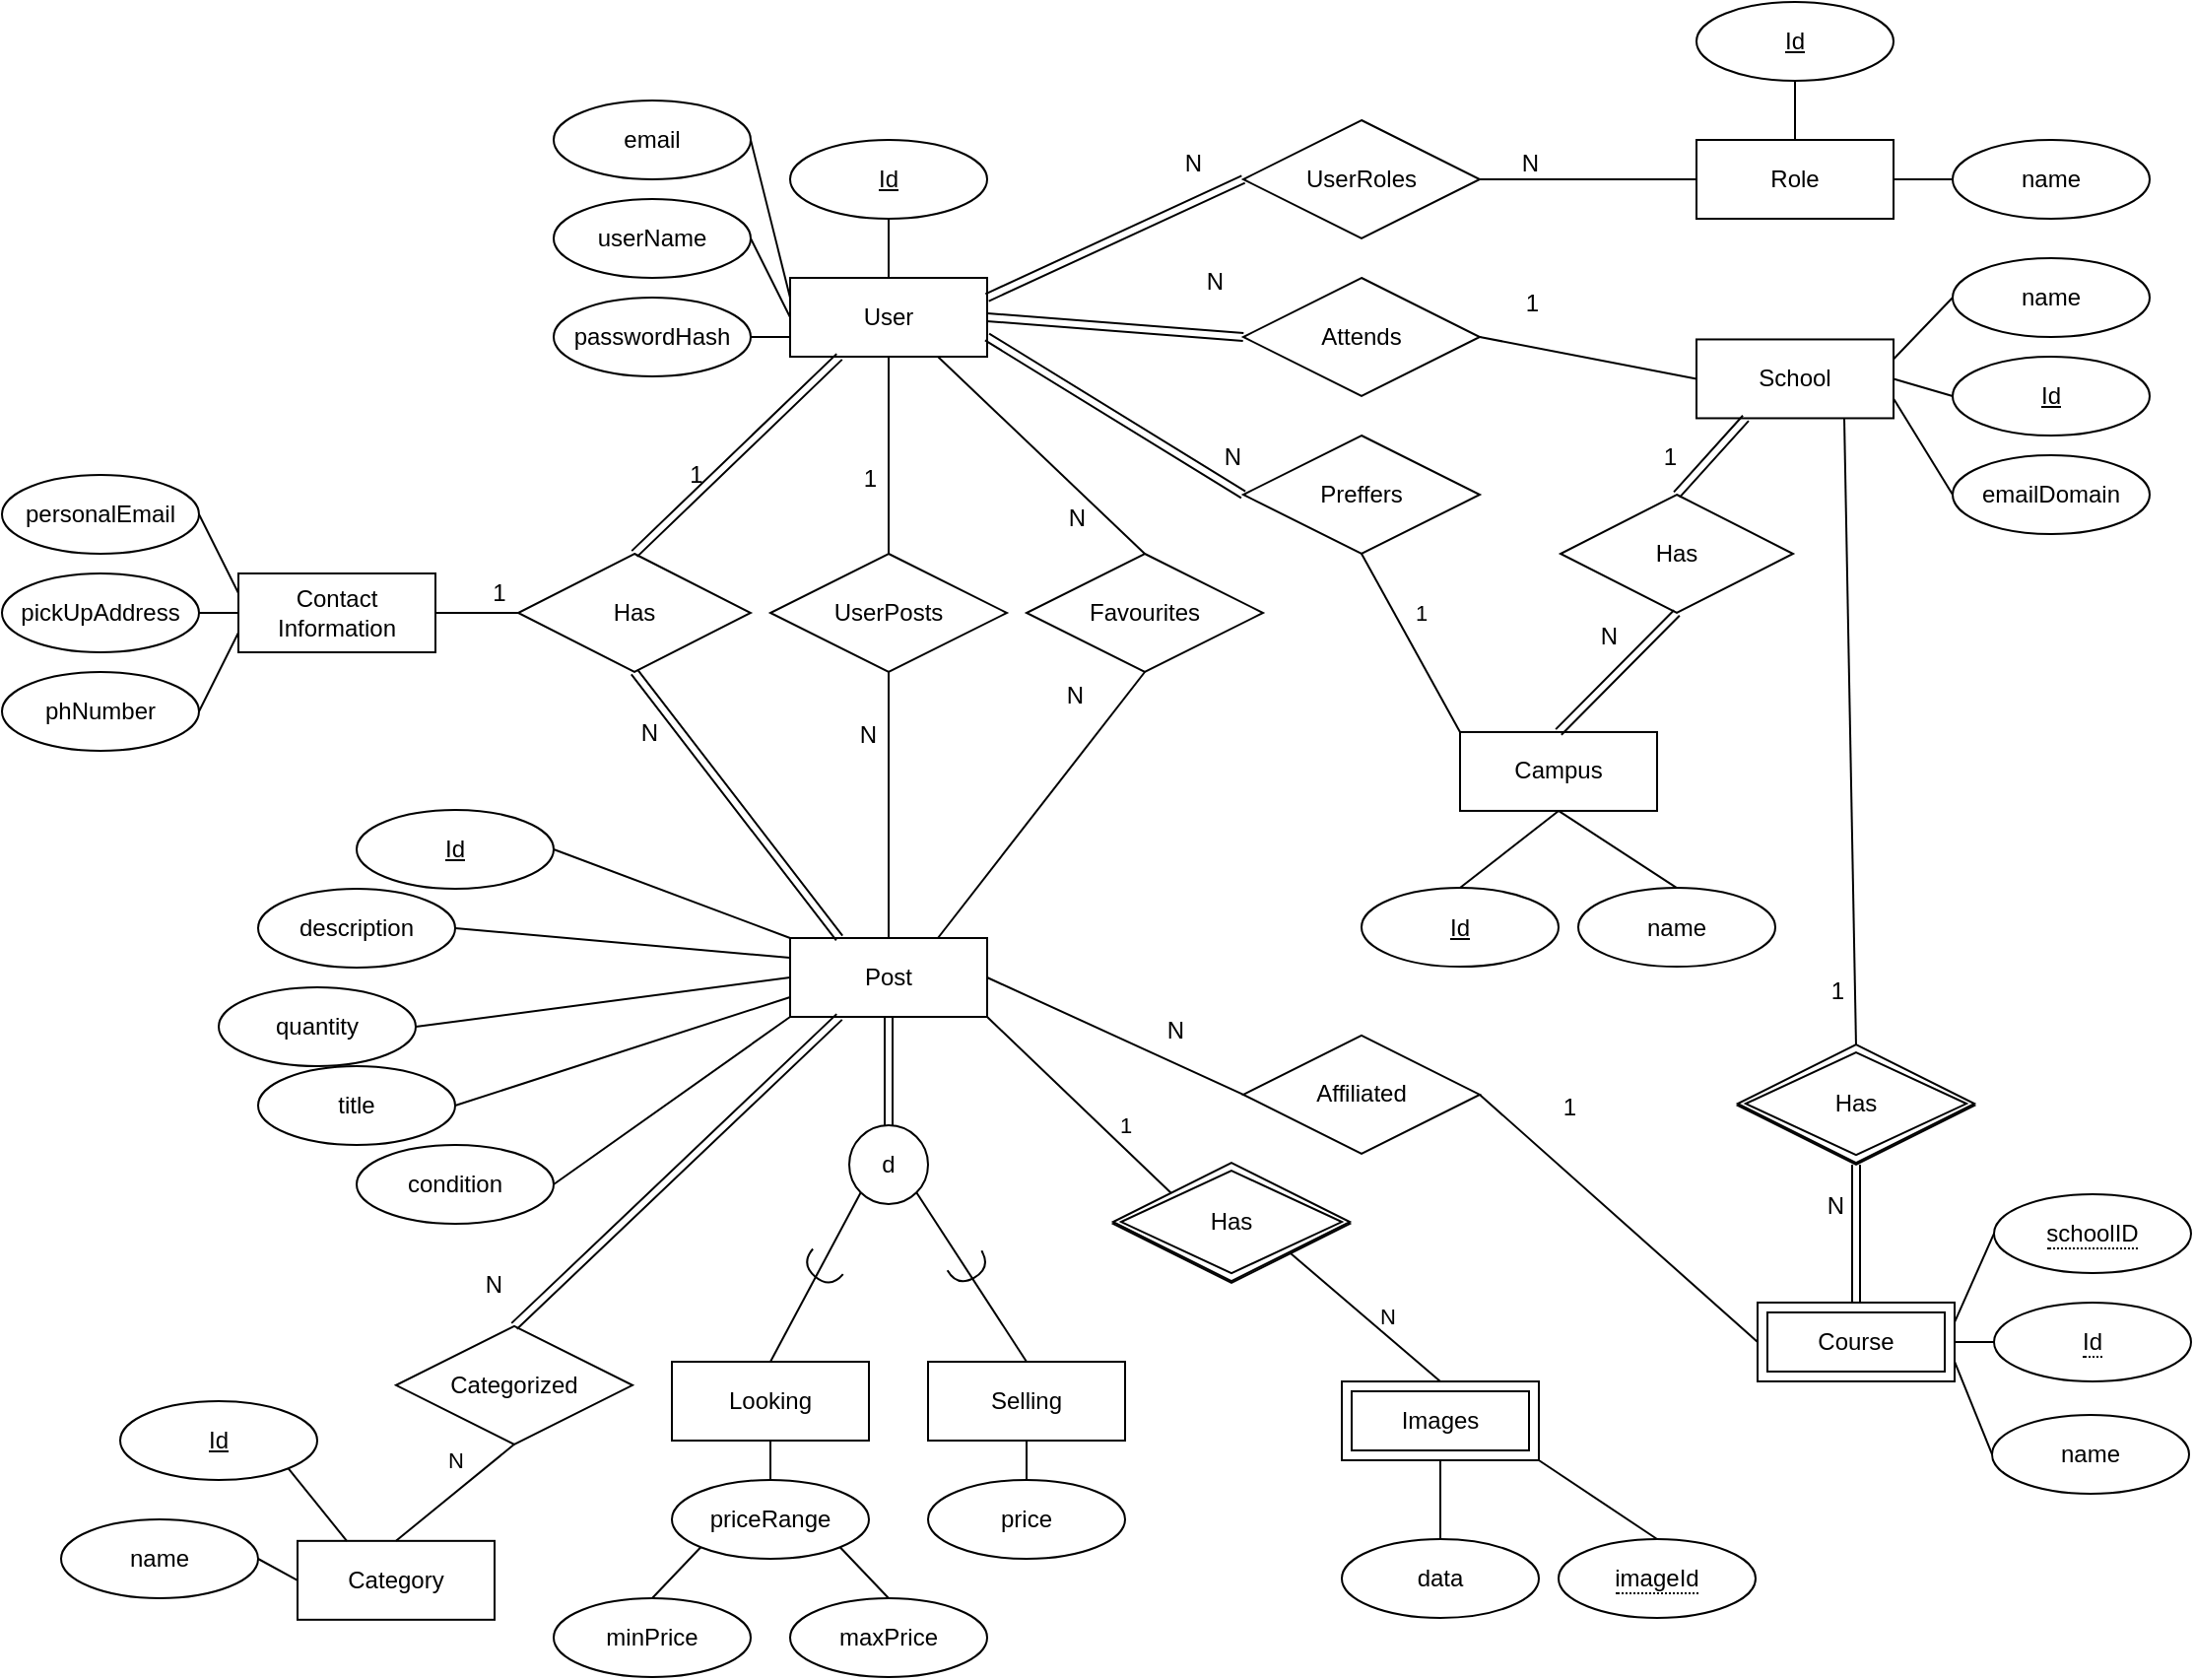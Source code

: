 <mxfile version="16.5.6" type="github">
  <diagram id="t6akrrL4qm9jTMgIvsn8" name="Page-1">
    <mxGraphModel dx="3412" dy="2554" grid="1" gridSize="10" guides="1" tooltips="1" connect="1" arrows="1" fold="1" page="1" pageScale="1" pageWidth="827" pageHeight="1169" math="0" shadow="0">
      <root>
        <mxCell id="0" />
        <mxCell id="1" parent="0" />
        <mxCell id="6nLnpNQeCBj-sCMpRCvX-1" value="User" style="whiteSpace=wrap;html=1;align=center;" parent="1" vertex="1">
          <mxGeometry x="130" y="130" width="100" height="40" as="geometry" />
        </mxCell>
        <mxCell id="6nLnpNQeCBj-sCMpRCvX-2" value="UserRoles" style="shape=rhombus;perimeter=rhombusPerimeter;whiteSpace=wrap;html=1;align=center;" parent="1" vertex="1">
          <mxGeometry x="360" y="50" width="120" height="60" as="geometry" />
        </mxCell>
        <mxCell id="6nLnpNQeCBj-sCMpRCvX-3" value="Role" style="whiteSpace=wrap;html=1;align=center;" parent="1" vertex="1">
          <mxGeometry x="590" y="60" width="100" height="40" as="geometry" />
        </mxCell>
        <mxCell id="6nLnpNQeCBj-sCMpRCvX-6" value="" style="shape=link;html=1;rounded=0;exitX=1;exitY=0.25;exitDx=0;exitDy=0;entryX=0;entryY=0.5;entryDx=0;entryDy=0;" parent="1" source="6nLnpNQeCBj-sCMpRCvX-1" target="6nLnpNQeCBj-sCMpRCvX-2" edge="1">
          <mxGeometry relative="1" as="geometry">
            <mxPoint x="360" y="530" as="sourcePoint" />
            <mxPoint x="520" y="530" as="targetPoint" />
          </mxGeometry>
        </mxCell>
        <mxCell id="6nLnpNQeCBj-sCMpRCvX-7" value="N" style="resizable=0;html=1;align=right;verticalAlign=bottom;" parent="6nLnpNQeCBj-sCMpRCvX-6" connectable="0" vertex="1">
          <mxGeometry x="1" relative="1" as="geometry">
            <mxPoint x="-20" as="offset" />
          </mxGeometry>
        </mxCell>
        <mxCell id="6nLnpNQeCBj-sCMpRCvX-10" value="" style="endArrow=none;html=1;rounded=0;exitX=0;exitY=0.5;exitDx=0;exitDy=0;entryX=1;entryY=0.5;entryDx=0;entryDy=0;" parent="1" source="6nLnpNQeCBj-sCMpRCvX-3" target="6nLnpNQeCBj-sCMpRCvX-2" edge="1">
          <mxGeometry relative="1" as="geometry">
            <mxPoint x="360" y="460" as="sourcePoint" />
            <mxPoint x="520" y="460" as="targetPoint" />
          </mxGeometry>
        </mxCell>
        <mxCell id="6nLnpNQeCBj-sCMpRCvX-11" value="N" style="resizable=0;html=1;align=right;verticalAlign=bottom;" parent="6nLnpNQeCBj-sCMpRCvX-10" connectable="0" vertex="1">
          <mxGeometry x="1" relative="1" as="geometry">
            <mxPoint x="30" as="offset" />
          </mxGeometry>
        </mxCell>
        <mxCell id="6nLnpNQeCBj-sCMpRCvX-12" value="School" style="whiteSpace=wrap;html=1;align=center;" parent="1" vertex="1">
          <mxGeometry x="590" y="161.23" width="100" height="40" as="geometry" />
        </mxCell>
        <mxCell id="6nLnpNQeCBj-sCMpRCvX-13" value="Post" style="whiteSpace=wrap;html=1;align=center;" parent="1" vertex="1">
          <mxGeometry x="130" y="465" width="100" height="40" as="geometry" />
        </mxCell>
        <mxCell id="6nLnpNQeCBj-sCMpRCvX-17" value="Id" style="ellipse;whiteSpace=wrap;html=1;align=center;fontStyle=4;" parent="1" vertex="1">
          <mxGeometry x="-90" y="400" width="100" height="40" as="geometry" />
        </mxCell>
        <mxCell id="6nLnpNQeCBj-sCMpRCvX-19" value="title" style="ellipse;whiteSpace=wrap;html=1;align=center;" parent="1" vertex="1">
          <mxGeometry x="-140" y="530" width="100" height="40" as="geometry" />
        </mxCell>
        <mxCell id="6nLnpNQeCBj-sCMpRCvX-20" value="description" style="ellipse;whiteSpace=wrap;html=1;align=center;" parent="1" vertex="1">
          <mxGeometry x="-140" y="440" width="100" height="40" as="geometry" />
        </mxCell>
        <mxCell id="6nLnpNQeCBj-sCMpRCvX-21" style="edgeStyle=orthogonalEdgeStyle;rounded=0;orthogonalLoop=1;jettySize=auto;html=1;exitX=0.5;exitY=1;exitDx=0;exitDy=0;" parent="1" edge="1">
          <mxGeometry relative="1" as="geometry">
            <mxPoint x="-100" y="530" as="sourcePoint" />
            <mxPoint x="-100" y="530" as="targetPoint" />
          </mxGeometry>
        </mxCell>
        <mxCell id="6nLnpNQeCBj-sCMpRCvX-22" value="Course" style="shape=ext;margin=3;double=1;whiteSpace=wrap;html=1;align=center;" parent="1" vertex="1">
          <mxGeometry x="621" y="649.97" width="100" height="40" as="geometry" />
        </mxCell>
        <mxCell id="6nLnpNQeCBj-sCMpRCvX-23" value="&lt;span style=&quot;border-bottom: 1px dotted&quot;&gt;schoolID&lt;/span&gt;" style="ellipse;whiteSpace=wrap;html=1;align=center;" parent="1" vertex="1">
          <mxGeometry x="741" y="594.97" width="100" height="40" as="geometry" />
        </mxCell>
        <mxCell id="6nLnpNQeCBj-sCMpRCvX-24" value="&lt;span style=&quot;border-bottom: 1px dotted&quot;&gt;Id&lt;/span&gt;" style="ellipse;whiteSpace=wrap;html=1;align=center;" parent="1" vertex="1">
          <mxGeometry x="741" y="649.97" width="100" height="40" as="geometry" />
        </mxCell>
        <mxCell id="6nLnpNQeCBj-sCMpRCvX-25" value="name" style="ellipse;whiteSpace=wrap;html=1;align=center;" parent="1" vertex="1">
          <mxGeometry x="740" y="706.97" width="100" height="40" as="geometry" />
        </mxCell>
        <mxCell id="6nLnpNQeCBj-sCMpRCvX-26" value="Id" style="ellipse;whiteSpace=wrap;html=1;align=center;fontStyle=4;" parent="1" vertex="1">
          <mxGeometry x="720" y="170" width="100" height="40" as="geometry" />
        </mxCell>
        <mxCell id="6nLnpNQeCBj-sCMpRCvX-27" value="name" style="ellipse;whiteSpace=wrap;html=1;align=center;" parent="1" vertex="1">
          <mxGeometry x="720" y="120.0" width="100" height="40" as="geometry" />
        </mxCell>
        <mxCell id="6nLnpNQeCBj-sCMpRCvX-28" value="emailDomain" style="ellipse;whiteSpace=wrap;html=1;align=center;" parent="1" vertex="1">
          <mxGeometry x="720" y="220" width="100" height="40" as="geometry" />
        </mxCell>
        <mxCell id="6nLnpNQeCBj-sCMpRCvX-29" value="Id" style="ellipse;whiteSpace=wrap;html=1;align=center;fontStyle=4;" parent="1" vertex="1">
          <mxGeometry x="130" y="60" width="100" height="40" as="geometry" />
        </mxCell>
        <mxCell id="6nLnpNQeCBj-sCMpRCvX-31" value="email" style="ellipse;whiteSpace=wrap;html=1;align=center;" parent="1" vertex="1">
          <mxGeometry x="10" y="40" width="100" height="40" as="geometry" />
        </mxCell>
        <mxCell id="6nLnpNQeCBj-sCMpRCvX-32" value="userName" style="ellipse;whiteSpace=wrap;html=1;align=center;" parent="1" vertex="1">
          <mxGeometry x="10" y="90" width="100" height="40" as="geometry" />
        </mxCell>
        <mxCell id="6nLnpNQeCBj-sCMpRCvX-33" value="passwordHash" style="ellipse;whiteSpace=wrap;html=1;align=center;" parent="1" vertex="1">
          <mxGeometry x="10" y="140" width="100" height="40" as="geometry" />
        </mxCell>
        <mxCell id="6nLnpNQeCBj-sCMpRCvX-34" value="Id" style="ellipse;whiteSpace=wrap;html=1;align=center;fontStyle=4;" parent="1" vertex="1">
          <mxGeometry x="590" y="-10" width="100" height="40" as="geometry" />
        </mxCell>
        <mxCell id="6nLnpNQeCBj-sCMpRCvX-35" value="name" style="ellipse;whiteSpace=wrap;html=1;align=center;" parent="1" vertex="1">
          <mxGeometry x="720" y="60" width="100" height="40" as="geometry" />
        </mxCell>
        <mxCell id="6nLnpNQeCBj-sCMpRCvX-36" value="" style="endArrow=none;html=1;rounded=0;exitX=0.5;exitY=0;exitDx=0;exitDy=0;entryX=0.5;entryY=1;entryDx=0;entryDy=0;" parent="1" source="6nLnpNQeCBj-sCMpRCvX-3" target="6nLnpNQeCBj-sCMpRCvX-34" edge="1">
          <mxGeometry relative="1" as="geometry">
            <mxPoint x="480" y="440" as="sourcePoint" />
            <mxPoint x="640" y="440" as="targetPoint" />
          </mxGeometry>
        </mxCell>
        <mxCell id="6nLnpNQeCBj-sCMpRCvX-37" value="" style="endArrow=none;html=1;rounded=0;exitX=1;exitY=0.5;exitDx=0;exitDy=0;entryX=0;entryY=0.5;entryDx=0;entryDy=0;" parent="1" source="6nLnpNQeCBj-sCMpRCvX-3" target="6nLnpNQeCBj-sCMpRCvX-35" edge="1">
          <mxGeometry relative="1" as="geometry">
            <mxPoint x="480" y="440" as="sourcePoint" />
            <mxPoint x="640" y="440" as="targetPoint" />
          </mxGeometry>
        </mxCell>
        <mxCell id="6nLnpNQeCBj-sCMpRCvX-38" value="" style="endArrow=none;html=1;rounded=0;exitX=0.5;exitY=1;exitDx=0;exitDy=0;entryX=0.5;entryY=0;entryDx=0;entryDy=0;" parent="1" source="6nLnpNQeCBj-sCMpRCvX-29" target="6nLnpNQeCBj-sCMpRCvX-1" edge="1">
          <mxGeometry relative="1" as="geometry">
            <mxPoint x="480" y="510" as="sourcePoint" />
            <mxPoint x="640" y="510" as="targetPoint" />
          </mxGeometry>
        </mxCell>
        <mxCell id="6nLnpNQeCBj-sCMpRCvX-39" value="" style="endArrow=none;html=1;rounded=0;exitX=1;exitY=0.5;exitDx=0;exitDy=0;entryX=0;entryY=0.25;entryDx=0;entryDy=0;" parent="1" source="6nLnpNQeCBj-sCMpRCvX-31" target="6nLnpNQeCBj-sCMpRCvX-1" edge="1">
          <mxGeometry relative="1" as="geometry">
            <mxPoint x="480" y="510" as="sourcePoint" />
            <mxPoint x="640" y="510" as="targetPoint" />
          </mxGeometry>
        </mxCell>
        <mxCell id="6nLnpNQeCBj-sCMpRCvX-40" value="" style="endArrow=none;html=1;rounded=0;exitX=1;exitY=0.5;exitDx=0;exitDy=0;entryX=0;entryY=0.5;entryDx=0;entryDy=0;" parent="1" source="6nLnpNQeCBj-sCMpRCvX-32" target="6nLnpNQeCBj-sCMpRCvX-1" edge="1">
          <mxGeometry relative="1" as="geometry">
            <mxPoint x="480" y="510" as="sourcePoint" />
            <mxPoint x="640" y="510" as="targetPoint" />
          </mxGeometry>
        </mxCell>
        <mxCell id="6nLnpNQeCBj-sCMpRCvX-41" value="" style="endArrow=none;html=1;rounded=0;exitX=1;exitY=0.5;exitDx=0;exitDy=0;entryX=0;entryY=0.75;entryDx=0;entryDy=0;" parent="1" source="6nLnpNQeCBj-sCMpRCvX-33" target="6nLnpNQeCBj-sCMpRCvX-1" edge="1">
          <mxGeometry relative="1" as="geometry">
            <mxPoint x="480" y="510" as="sourcePoint" />
            <mxPoint x="640" y="510" as="targetPoint" />
          </mxGeometry>
        </mxCell>
        <mxCell id="6nLnpNQeCBj-sCMpRCvX-42" value="UserPosts" style="shape=rhombus;perimeter=rhombusPerimeter;whiteSpace=wrap;html=1;align=center;" parent="1" vertex="1">
          <mxGeometry x="120" y="270" width="120" height="60" as="geometry" />
        </mxCell>
        <mxCell id="6nLnpNQeCBj-sCMpRCvX-48" value="" style="endArrow=none;html=1;rounded=0;exitX=0.5;exitY=1;exitDx=0;exitDy=0;entryX=0.5;entryY=0;entryDx=0;entryDy=0;" parent="1" source="6nLnpNQeCBj-sCMpRCvX-1" target="6nLnpNQeCBj-sCMpRCvX-42" edge="1">
          <mxGeometry relative="1" as="geometry">
            <mxPoint x="480" y="510" as="sourcePoint" />
            <mxPoint x="640" y="510" as="targetPoint" />
          </mxGeometry>
        </mxCell>
        <mxCell id="6nLnpNQeCBj-sCMpRCvX-49" value="1" style="resizable=0;html=1;align=right;verticalAlign=bottom;" parent="6nLnpNQeCBj-sCMpRCvX-48" connectable="0" vertex="1">
          <mxGeometry x="1" relative="1" as="geometry">
            <mxPoint x="-6" y="-30" as="offset" />
          </mxGeometry>
        </mxCell>
        <mxCell id="6nLnpNQeCBj-sCMpRCvX-50" value="" style="endArrow=none;html=1;rounded=0;exitX=0.5;exitY=0;exitDx=0;exitDy=0;entryX=0.5;entryY=1;entryDx=0;entryDy=0;" parent="1" source="6nLnpNQeCBj-sCMpRCvX-13" target="6nLnpNQeCBj-sCMpRCvX-42" edge="1">
          <mxGeometry relative="1" as="geometry">
            <mxPoint x="480" y="510" as="sourcePoint" />
            <mxPoint x="640" y="510" as="targetPoint" />
          </mxGeometry>
        </mxCell>
        <mxCell id="6nLnpNQeCBj-sCMpRCvX-51" value="N" style="resizable=0;html=1;align=right;verticalAlign=bottom;" parent="6nLnpNQeCBj-sCMpRCvX-50" connectable="0" vertex="1">
          <mxGeometry x="1" relative="1" as="geometry">
            <mxPoint x="-6" y="40" as="offset" />
          </mxGeometry>
        </mxCell>
        <mxCell id="6nLnpNQeCBj-sCMpRCvX-52" value="Category" style="whiteSpace=wrap;html=1;align=center;" parent="1" vertex="1">
          <mxGeometry x="-120" y="770.92" width="100" height="40" as="geometry" />
        </mxCell>
        <mxCell id="6nLnpNQeCBj-sCMpRCvX-54" value="" style="endArrow=none;html=1;rounded=0;entryX=1;entryY=0.5;entryDx=0;entryDy=0;exitX=0;exitY=0;exitDx=0;exitDy=0;" parent="1" source="6nLnpNQeCBj-sCMpRCvX-13" target="6nLnpNQeCBj-sCMpRCvX-17" edge="1">
          <mxGeometry relative="1" as="geometry">
            <mxPoint x="150" y="400" as="sourcePoint" />
            <mxPoint x="640" y="510" as="targetPoint" />
          </mxGeometry>
        </mxCell>
        <mxCell id="6nLnpNQeCBj-sCMpRCvX-55" value="" style="endArrow=none;html=1;rounded=0;exitX=1;exitY=0.5;exitDx=0;exitDy=0;entryX=0;entryY=0.5;entryDx=0;entryDy=0;" parent="1" source="eEIRjI8Ug6xNDn4KMHof-1" target="6nLnpNQeCBj-sCMpRCvX-13" edge="1">
          <mxGeometry relative="1" as="geometry">
            <mxPoint x="-50" y="510" as="sourcePoint" />
            <mxPoint x="120" y="488" as="targetPoint" />
          </mxGeometry>
        </mxCell>
        <mxCell id="6nLnpNQeCBj-sCMpRCvX-56" value="" style="endArrow=none;html=1;rounded=0;exitX=1;exitY=0.5;exitDx=0;exitDy=0;entryX=0;entryY=0.25;entryDx=0;entryDy=0;" parent="1" source="6nLnpNQeCBj-sCMpRCvX-20" target="6nLnpNQeCBj-sCMpRCvX-13" edge="1">
          <mxGeometry relative="1" as="geometry">
            <mxPoint x="260" y="500" as="sourcePoint" />
            <mxPoint x="420" y="500" as="targetPoint" />
          </mxGeometry>
        </mxCell>
        <mxCell id="6nLnpNQeCBj-sCMpRCvX-57" value="" style="endArrow=none;html=1;rounded=0;exitX=1;exitY=0.5;exitDx=0;exitDy=0;entryX=0;entryY=0.75;entryDx=0;entryDy=0;" parent="1" source="6nLnpNQeCBj-sCMpRCvX-19" target="6nLnpNQeCBj-sCMpRCvX-13" edge="1">
          <mxGeometry relative="1" as="geometry">
            <mxPoint x="260" y="500" as="sourcePoint" />
            <mxPoint x="130" y="530" as="targetPoint" />
          </mxGeometry>
        </mxCell>
        <mxCell id="6nLnpNQeCBj-sCMpRCvX-58" value="Attends" style="shape=rhombus;perimeter=rhombusPerimeter;whiteSpace=wrap;html=1;align=center;" parent="1" vertex="1">
          <mxGeometry x="360" y="130" width="120" height="60" as="geometry" />
        </mxCell>
        <mxCell id="6nLnpNQeCBj-sCMpRCvX-59" value="" style="shape=link;html=1;rounded=0;exitX=1;exitY=0.5;exitDx=0;exitDy=0;entryX=0;entryY=0.5;entryDx=0;entryDy=0;" parent="1" source="6nLnpNQeCBj-sCMpRCvX-1" target="6nLnpNQeCBj-sCMpRCvX-58" edge="1">
          <mxGeometry relative="1" as="geometry">
            <mxPoint x="660" y="540" as="sourcePoint" />
            <mxPoint x="820" y="540" as="targetPoint" />
          </mxGeometry>
        </mxCell>
        <mxCell id="6nLnpNQeCBj-sCMpRCvX-60" value="N" style="resizable=0;html=1;align=right;verticalAlign=bottom;" parent="6nLnpNQeCBj-sCMpRCvX-59" connectable="0" vertex="1">
          <mxGeometry x="1" relative="1" as="geometry">
            <mxPoint x="-10" y="-20" as="offset" />
          </mxGeometry>
        </mxCell>
        <mxCell id="6nLnpNQeCBj-sCMpRCvX-61" value="" style="endArrow=none;html=1;rounded=0;entryX=1;entryY=0.5;entryDx=0;entryDy=0;exitX=0;exitY=0.5;exitDx=0;exitDy=0;" parent="1" source="6nLnpNQeCBj-sCMpRCvX-12" target="6nLnpNQeCBj-sCMpRCvX-58" edge="1">
          <mxGeometry relative="1" as="geometry">
            <mxPoint x="660" y="540" as="sourcePoint" />
            <mxPoint x="820" y="540" as="targetPoint" />
          </mxGeometry>
        </mxCell>
        <mxCell id="6nLnpNQeCBj-sCMpRCvX-62" value="1" style="resizable=0;html=1;align=right;verticalAlign=bottom;" parent="6nLnpNQeCBj-sCMpRCvX-61" connectable="0" vertex="1">
          <mxGeometry x="1" relative="1" as="geometry">
            <mxPoint x="30" y="-9" as="offset" />
          </mxGeometry>
        </mxCell>
        <mxCell id="6nLnpNQeCBj-sCMpRCvX-63" value="" style="endArrow=none;html=1;rounded=0;exitX=1;exitY=0.5;exitDx=0;exitDy=0;entryX=0;entryY=0.5;entryDx=0;entryDy=0;" parent="1" source="6nLnpNQeCBj-sCMpRCvX-12" target="6nLnpNQeCBj-sCMpRCvX-26" edge="1">
          <mxGeometry relative="1" as="geometry">
            <mxPoint x="740" y="390" as="sourcePoint" />
            <mxPoint x="900" y="390" as="targetPoint" />
          </mxGeometry>
        </mxCell>
        <mxCell id="6nLnpNQeCBj-sCMpRCvX-64" value="" style="endArrow=none;html=1;rounded=0;exitX=1;exitY=0.25;exitDx=0;exitDy=0;entryX=0;entryY=0.5;entryDx=0;entryDy=0;" parent="1" source="6nLnpNQeCBj-sCMpRCvX-12" target="6nLnpNQeCBj-sCMpRCvX-27" edge="1">
          <mxGeometry relative="1" as="geometry">
            <mxPoint x="780" y="390" as="sourcePoint" />
            <mxPoint x="940" y="390" as="targetPoint" />
          </mxGeometry>
        </mxCell>
        <mxCell id="6nLnpNQeCBj-sCMpRCvX-65" value="" style="endArrow=none;html=1;rounded=0;exitX=1;exitY=0.75;exitDx=0;exitDy=0;entryX=0;entryY=0.5;entryDx=0;entryDy=0;" parent="1" source="6nLnpNQeCBj-sCMpRCvX-12" target="6nLnpNQeCBj-sCMpRCvX-28" edge="1">
          <mxGeometry relative="1" as="geometry">
            <mxPoint x="780" y="390" as="sourcePoint" />
            <mxPoint x="940" y="390" as="targetPoint" />
          </mxGeometry>
        </mxCell>
        <mxCell id="6nLnpNQeCBj-sCMpRCvX-67" value="Has" style="shape=rhombus;double=1;perimeter=rhombusPerimeter;whiteSpace=wrap;html=1;align=center;" parent="1" vertex="1">
          <mxGeometry x="611" y="519.97" width="120" height="60" as="geometry" />
        </mxCell>
        <mxCell id="6nLnpNQeCBj-sCMpRCvX-72" value="" style="shape=link;html=1;rounded=0;exitX=0.5;exitY=0;exitDx=0;exitDy=0;entryX=0.5;entryY=1;entryDx=0;entryDy=0;" parent="1" source="6nLnpNQeCBj-sCMpRCvX-22" target="6nLnpNQeCBj-sCMpRCvX-67" edge="1">
          <mxGeometry relative="1" as="geometry">
            <mxPoint x="891" y="569.97" as="sourcePoint" />
            <mxPoint x="1051" y="569.97" as="targetPoint" />
          </mxGeometry>
        </mxCell>
        <mxCell id="6nLnpNQeCBj-sCMpRCvX-73" value="N" style="resizable=0;html=1;align=right;verticalAlign=bottom;" parent="6nLnpNQeCBj-sCMpRCvX-72" connectable="0" vertex="1">
          <mxGeometry x="1" relative="1" as="geometry">
            <mxPoint x="-6" y="30" as="offset" />
          </mxGeometry>
        </mxCell>
        <mxCell id="6nLnpNQeCBj-sCMpRCvX-74" value="" style="endArrow=none;html=1;rounded=0;exitX=0.75;exitY=1;exitDx=0;exitDy=0;entryX=0.5;entryY=0;entryDx=0;entryDy=0;" parent="1" source="6nLnpNQeCBj-sCMpRCvX-12" target="6nLnpNQeCBj-sCMpRCvX-67" edge="1">
          <mxGeometry relative="1" as="geometry">
            <mxPoint x="860" y="480" as="sourcePoint" />
            <mxPoint x="1020" y="480" as="targetPoint" />
          </mxGeometry>
        </mxCell>
        <mxCell id="6nLnpNQeCBj-sCMpRCvX-75" value="1" style="resizable=0;html=1;align=right;verticalAlign=bottom;" parent="6nLnpNQeCBj-sCMpRCvX-74" connectable="0" vertex="1">
          <mxGeometry x="1" relative="1" as="geometry">
            <mxPoint x="-6" y="-20" as="offset" />
          </mxGeometry>
        </mxCell>
        <mxCell id="6nLnpNQeCBj-sCMpRCvX-76" value="" style="endArrow=none;html=1;rounded=0;exitX=1;exitY=0.5;exitDx=0;exitDy=0;entryX=0;entryY=0.5;entryDx=0;entryDy=0;" parent="1" source="6nLnpNQeCBj-sCMpRCvX-22" target="6nLnpNQeCBj-sCMpRCvX-24" edge="1">
          <mxGeometry relative="1" as="geometry">
            <mxPoint x="861" y="649.97" as="sourcePoint" />
            <mxPoint x="731" y="669.97" as="targetPoint" />
          </mxGeometry>
        </mxCell>
        <mxCell id="6nLnpNQeCBj-sCMpRCvX-77" value="" style="endArrow=none;html=1;rounded=0;exitX=1;exitY=0.25;exitDx=0;exitDy=0;entryX=0;entryY=0.5;entryDx=0;entryDy=0;" parent="1" source="6nLnpNQeCBj-sCMpRCvX-22" target="6nLnpNQeCBj-sCMpRCvX-23" edge="1">
          <mxGeometry relative="1" as="geometry">
            <mxPoint x="861" y="609.97" as="sourcePoint" />
            <mxPoint x="1021" y="609.97" as="targetPoint" />
          </mxGeometry>
        </mxCell>
        <mxCell id="6nLnpNQeCBj-sCMpRCvX-78" value="" style="endArrow=none;html=1;rounded=0;exitX=1;exitY=0.75;exitDx=0;exitDy=0;entryX=0;entryY=0.5;entryDx=0;entryDy=0;" parent="1" source="6nLnpNQeCBj-sCMpRCvX-22" target="6nLnpNQeCBj-sCMpRCvX-25" edge="1">
          <mxGeometry relative="1" as="geometry">
            <mxPoint x="861" y="609.97" as="sourcePoint" />
            <mxPoint x="1021" y="609.97" as="targetPoint" />
          </mxGeometry>
        </mxCell>
        <mxCell id="6nLnpNQeCBj-sCMpRCvX-79" value="Affiliated" style="shape=rhombus;perimeter=rhombusPerimeter;whiteSpace=wrap;html=1;align=center;" parent="1" vertex="1">
          <mxGeometry x="360" y="514.47" width="120" height="60" as="geometry" />
        </mxCell>
        <mxCell id="6nLnpNQeCBj-sCMpRCvX-80" value="" style="endArrow=none;html=1;rounded=0;exitX=1;exitY=0.5;exitDx=0;exitDy=0;entryX=0;entryY=0.5;entryDx=0;entryDy=0;" parent="1" source="6nLnpNQeCBj-sCMpRCvX-13" target="6nLnpNQeCBj-sCMpRCvX-79" edge="1">
          <mxGeometry relative="1" as="geometry">
            <mxPoint x="650" y="480" as="sourcePoint" />
            <mxPoint x="810" y="480" as="targetPoint" />
          </mxGeometry>
        </mxCell>
        <mxCell id="6nLnpNQeCBj-sCMpRCvX-81" value="N" style="resizable=0;html=1;align=right;verticalAlign=bottom;" parent="6nLnpNQeCBj-sCMpRCvX-80" connectable="0" vertex="1">
          <mxGeometry x="1" relative="1" as="geometry">
            <mxPoint x="-30" y="-24" as="offset" />
          </mxGeometry>
        </mxCell>
        <mxCell id="6nLnpNQeCBj-sCMpRCvX-84" value="" style="endArrow=none;html=1;rounded=0;exitX=0;exitY=0.5;exitDx=0;exitDy=0;entryX=1;entryY=0.5;entryDx=0;entryDy=0;" parent="1" source="6nLnpNQeCBj-sCMpRCvX-22" target="6nLnpNQeCBj-sCMpRCvX-79" edge="1">
          <mxGeometry relative="1" as="geometry">
            <mxPoint x="650" y="480" as="sourcePoint" />
            <mxPoint x="810" y="480" as="targetPoint" />
          </mxGeometry>
        </mxCell>
        <mxCell id="6nLnpNQeCBj-sCMpRCvX-85" value="1" style="resizable=0;html=1;align=right;verticalAlign=bottom;" parent="6nLnpNQeCBj-sCMpRCvX-84" connectable="0" vertex="1">
          <mxGeometry x="1" relative="1" as="geometry">
            <mxPoint x="50" y="15" as="offset" />
          </mxGeometry>
        </mxCell>
        <mxCell id="6nLnpNQeCBj-sCMpRCvX-86" value="Categorized" style="shape=rhombus;perimeter=rhombusPerimeter;whiteSpace=wrap;html=1;align=center;" parent="1" vertex="1">
          <mxGeometry x="-70" y="661.89" width="120" height="60" as="geometry" />
        </mxCell>
        <mxCell id="6nLnpNQeCBj-sCMpRCvX-87" value="N" style="endArrow=none;html=1;rounded=0;exitX=0.5;exitY=0;exitDx=0;exitDy=0;entryX=0.5;entryY=1;entryDx=0;entryDy=0;" parent="1" source="6nLnpNQeCBj-sCMpRCvX-52" target="6nLnpNQeCBj-sCMpRCvX-86" edge="1">
          <mxGeometry x="0.268" y="13" relative="1" as="geometry">
            <mxPoint x="480" y="461.89" as="sourcePoint" />
            <mxPoint x="640" y="461.89" as="targetPoint" />
            <mxPoint as="offset" />
          </mxGeometry>
        </mxCell>
        <mxCell id="6nLnpNQeCBj-sCMpRCvX-89" value="" style="shape=link;html=1;rounded=0;entryX=0.5;entryY=0;entryDx=0;entryDy=0;exitX=0.25;exitY=1;exitDx=0;exitDy=0;" parent="1" source="6nLnpNQeCBj-sCMpRCvX-13" target="6nLnpNQeCBj-sCMpRCvX-86" edge="1">
          <mxGeometry relative="1" as="geometry">
            <mxPoint x="-350" y="650" as="sourcePoint" />
            <mxPoint x="300" y="530" as="targetPoint" />
          </mxGeometry>
        </mxCell>
        <mxCell id="6nLnpNQeCBj-sCMpRCvX-90" value="N" style="resizable=0;html=1;align=right;verticalAlign=bottom;" parent="6nLnpNQeCBj-sCMpRCvX-89" connectable="0" vertex="1">
          <mxGeometry x="1" relative="1" as="geometry">
            <mxPoint x="-6" y="-12" as="offset" />
          </mxGeometry>
        </mxCell>
        <mxCell id="6nLnpNQeCBj-sCMpRCvX-91" value="Id" style="ellipse;whiteSpace=wrap;html=1;align=center;fontStyle=4;" parent="1" vertex="1">
          <mxGeometry x="-210" y="700" width="100" height="40" as="geometry" />
        </mxCell>
        <mxCell id="6nLnpNQeCBj-sCMpRCvX-92" value="name" style="ellipse;whiteSpace=wrap;html=1;align=center;" parent="1" vertex="1">
          <mxGeometry x="-240" y="760" width="100" height="40" as="geometry" />
        </mxCell>
        <mxCell id="6nLnpNQeCBj-sCMpRCvX-93" value="" style="endArrow=none;html=1;rounded=0;exitX=1;exitY=1;exitDx=0;exitDy=0;entryX=0.25;entryY=0;entryDx=0;entryDy=0;" parent="1" source="6nLnpNQeCBj-sCMpRCvX-91" target="6nLnpNQeCBj-sCMpRCvX-52" edge="1">
          <mxGeometry relative="1" as="geometry">
            <mxPoint x="490" y="671.89" as="sourcePoint" />
            <mxPoint x="650" y="671.89" as="targetPoint" />
          </mxGeometry>
        </mxCell>
        <mxCell id="6nLnpNQeCBj-sCMpRCvX-94" value="" style="endArrow=none;html=1;rounded=0;exitX=0;exitY=0.5;exitDx=0;exitDy=0;entryX=1;entryY=0.5;entryDx=0;entryDy=0;" parent="1" source="6nLnpNQeCBj-sCMpRCvX-52" target="6nLnpNQeCBj-sCMpRCvX-92" edge="1">
          <mxGeometry relative="1" as="geometry">
            <mxPoint x="490" y="671.89" as="sourcePoint" />
            <mxPoint x="650" y="671.89" as="targetPoint" />
          </mxGeometry>
        </mxCell>
        <mxCell id="6nLnpNQeCBj-sCMpRCvX-95" value="Favourites" style="shape=rhombus;perimeter=rhombusPerimeter;whiteSpace=wrap;html=1;align=center;" parent="1" vertex="1">
          <mxGeometry x="250" y="270" width="120" height="60" as="geometry" />
        </mxCell>
        <mxCell id="6nLnpNQeCBj-sCMpRCvX-96" value="" style="endArrow=none;html=1;rounded=0;exitX=0.75;exitY=0;exitDx=0;exitDy=0;entryX=0.5;entryY=1;entryDx=0;entryDy=0;" parent="1" source="6nLnpNQeCBj-sCMpRCvX-13" target="6nLnpNQeCBj-sCMpRCvX-95" edge="1">
          <mxGeometry relative="1" as="geometry">
            <mxPoint x="390" y="370" as="sourcePoint" />
            <mxPoint x="550" y="370" as="targetPoint" />
          </mxGeometry>
        </mxCell>
        <mxCell id="6nLnpNQeCBj-sCMpRCvX-97" value="N" style="resizable=0;html=1;align=right;verticalAlign=bottom;" parent="6nLnpNQeCBj-sCMpRCvX-96" connectable="0" vertex="1">
          <mxGeometry x="1" relative="1" as="geometry">
            <mxPoint x="-30" y="20" as="offset" />
          </mxGeometry>
        </mxCell>
        <mxCell id="6nLnpNQeCBj-sCMpRCvX-98" value="" style="endArrow=none;html=1;rounded=0;exitX=0.75;exitY=1;exitDx=0;exitDy=0;entryX=0.5;entryY=0;entryDx=0;entryDy=0;" parent="1" source="6nLnpNQeCBj-sCMpRCvX-1" target="6nLnpNQeCBj-sCMpRCvX-95" edge="1">
          <mxGeometry relative="1" as="geometry">
            <mxPoint x="390" y="370" as="sourcePoint" />
            <mxPoint x="550" y="370" as="targetPoint" />
          </mxGeometry>
        </mxCell>
        <mxCell id="6nLnpNQeCBj-sCMpRCvX-99" value="N" style="resizable=0;html=1;align=right;verticalAlign=bottom;" parent="6nLnpNQeCBj-sCMpRCvX-98" connectable="0" vertex="1">
          <mxGeometry x="1" relative="1" as="geometry">
            <mxPoint x="-30" y="-10" as="offset" />
          </mxGeometry>
        </mxCell>
        <mxCell id="eEIRjI8Ug6xNDn4KMHof-1" value="quantity" style="ellipse;whiteSpace=wrap;html=1;align=center;" parent="1" vertex="1">
          <mxGeometry x="-160" y="490" width="100" height="40" as="geometry" />
        </mxCell>
        <mxCell id="eEIRjI8Ug6xNDn4KMHof-2" value="condition" style="ellipse;whiteSpace=wrap;html=1;align=center;" parent="1" vertex="1">
          <mxGeometry x="-90" y="570" width="100" height="40" as="geometry" />
        </mxCell>
        <mxCell id="eEIRjI8Ug6xNDn4KMHof-4" value="" style="endArrow=none;html=1;rounded=0;exitX=1;exitY=0.5;exitDx=0;exitDy=0;entryX=0;entryY=1;entryDx=0;entryDy=0;" parent="1" source="eEIRjI8Ug6xNDn4KMHof-2" target="6nLnpNQeCBj-sCMpRCvX-13" edge="1">
          <mxGeometry relative="1" as="geometry">
            <mxPoint x="300" y="440" as="sourcePoint" />
            <mxPoint x="460" y="440" as="targetPoint" />
          </mxGeometry>
        </mxCell>
        <mxCell id="eEIRjI8Ug6xNDn4KMHof-5" value="Contact Information" style="whiteSpace=wrap;html=1;align=center;" parent="1" vertex="1">
          <mxGeometry x="-150" y="280" width="100" height="40" as="geometry" />
        </mxCell>
        <mxCell id="eEIRjI8Ug6xNDn4KMHof-8" value="Has" style="shape=rhombus;double=1;perimeter=rhombusPerimeter;whiteSpace=wrap;html=1;align=center;" parent="1" vertex="1">
          <mxGeometry x="294" y="580" width="120" height="60" as="geometry" />
        </mxCell>
        <mxCell id="eEIRjI8Ug6xNDn4KMHof-9" value="Images" style="shape=ext;margin=3;double=1;whiteSpace=wrap;html=1;align=center;" parent="1" vertex="1">
          <mxGeometry x="410" y="690" width="100" height="40" as="geometry" />
        </mxCell>
        <mxCell id="eEIRjI8Ug6xNDn4KMHof-11" value="data" style="ellipse;whiteSpace=wrap;html=1;align=center;" parent="1" vertex="1">
          <mxGeometry x="410" y="770" width="100" height="40" as="geometry" />
        </mxCell>
        <mxCell id="eEIRjI8Ug6xNDn4KMHof-14" value="&lt;span style=&quot;border-bottom: 1px dotted&quot;&gt;imageId&lt;/span&gt;" style="ellipse;whiteSpace=wrap;html=1;align=center;" parent="1" vertex="1">
          <mxGeometry x="520" y="770" width="100" height="40" as="geometry" />
        </mxCell>
        <mxCell id="eEIRjI8Ug6xNDn4KMHof-15" value="" style="endArrow=none;html=1;rounded=0;exitX=1;exitY=1;exitDx=0;exitDy=0;entryX=0;entryY=0;entryDx=0;entryDy=0;" parent="1" source="6nLnpNQeCBj-sCMpRCvX-13" target="eEIRjI8Ug6xNDn4KMHof-8" edge="1">
          <mxGeometry relative="1" as="geometry">
            <mxPoint x="280" y="560" as="sourcePoint" />
            <mxPoint x="440" y="560" as="targetPoint" />
          </mxGeometry>
        </mxCell>
        <mxCell id="eEIRjI8Ug6xNDn4KMHof-40" value="1" style="edgeLabel;html=1;align=center;verticalAlign=middle;resizable=0;points=[];" parent="eEIRjI8Ug6xNDn4KMHof-15" vertex="1" connectable="0">
          <mxGeometry x="0.207" y="2" relative="1" as="geometry">
            <mxPoint x="12" y="2" as="offset" />
          </mxGeometry>
        </mxCell>
        <mxCell id="eEIRjI8Ug6xNDn4KMHof-16" value="" style="endArrow=none;html=1;rounded=0;exitX=1;exitY=1;exitDx=0;exitDy=0;entryX=0.5;entryY=0;entryDx=0;entryDy=0;" parent="1" source="eEIRjI8Ug6xNDn4KMHof-8" target="eEIRjI8Ug6xNDn4KMHof-9" edge="1">
          <mxGeometry relative="1" as="geometry">
            <mxPoint x="280" y="560" as="sourcePoint" />
            <mxPoint x="440" y="560" as="targetPoint" />
          </mxGeometry>
        </mxCell>
        <mxCell id="eEIRjI8Ug6xNDn4KMHof-43" value="N" style="edgeLabel;html=1;align=center;verticalAlign=middle;resizable=0;points=[];" parent="eEIRjI8Ug6xNDn4KMHof-16" vertex="1" connectable="0">
          <mxGeometry x="0.291" relative="1" as="geometry">
            <mxPoint y="-10" as="offset" />
          </mxGeometry>
        </mxCell>
        <mxCell id="eEIRjI8Ug6xNDn4KMHof-17" value="" style="endArrow=none;html=1;rounded=0;exitX=0.5;exitY=0;exitDx=0;exitDy=0;entryX=0.5;entryY=1;entryDx=0;entryDy=0;" parent="1" source="eEIRjI8Ug6xNDn4KMHof-11" target="eEIRjI8Ug6xNDn4KMHof-9" edge="1">
          <mxGeometry relative="1" as="geometry">
            <mxPoint x="280" y="560" as="sourcePoint" />
            <mxPoint x="440" y="670" as="targetPoint" />
          </mxGeometry>
        </mxCell>
        <mxCell id="eEIRjI8Ug6xNDn4KMHof-18" value="" style="endArrow=none;html=1;rounded=0;exitX=0.5;exitY=0;exitDx=0;exitDy=0;entryX=1;entryY=1;entryDx=0;entryDy=0;" parent="1" source="eEIRjI8Ug6xNDn4KMHof-14" target="eEIRjI8Ug6xNDn4KMHof-9" edge="1">
          <mxGeometry relative="1" as="geometry">
            <mxPoint x="260" y="560" as="sourcePoint" />
            <mxPoint x="420" y="560" as="targetPoint" />
          </mxGeometry>
        </mxCell>
        <mxCell id="eEIRjI8Ug6xNDn4KMHof-19" value="" style="shape=link;html=1;rounded=0;entryX=0.5;entryY=1;entryDx=0;entryDy=0;exitX=0.5;exitY=0;exitDx=0;exitDy=0;" parent="1" source="eEIRjI8Ug6xNDn4KMHof-22" target="6nLnpNQeCBj-sCMpRCvX-13" edge="1">
          <mxGeometry relative="1" as="geometry">
            <mxPoint x="180" y="600" as="sourcePoint" />
            <mxPoint x="240" y="730" as="targetPoint" />
          </mxGeometry>
        </mxCell>
        <mxCell id="eEIRjI8Ug6xNDn4KMHof-20" value="" style="resizable=0;html=1;align=right;verticalAlign=bottom;" parent="eEIRjI8Ug6xNDn4KMHof-19" connectable="0" vertex="1">
          <mxGeometry x="1" relative="1" as="geometry" />
        </mxCell>
        <mxCell id="eEIRjI8Ug6xNDn4KMHof-21" value="" style="shape=requiredInterface;html=1;verticalLabelPosition=bottom;sketch=0;rotation=60;" parent="1" vertex="1">
          <mxGeometry x="216" y="623" width="10" height="20" as="geometry" />
        </mxCell>
        <mxCell id="eEIRjI8Ug6xNDn4KMHof-22" value="d" style="ellipse;whiteSpace=wrap;html=1;aspect=fixed;" parent="1" vertex="1">
          <mxGeometry x="160" y="560" width="40" height="40" as="geometry" />
        </mxCell>
        <mxCell id="eEIRjI8Ug6xNDn4KMHof-23" value="" style="endArrow=none;html=1;rounded=0;exitX=1;exitY=1;exitDx=0;exitDy=0;entryX=0.5;entryY=0;entryDx=0;entryDy=0;" parent="1" source="eEIRjI8Ug6xNDn4KMHof-22" target="eEIRjI8Ug6xNDn4KMHof-26" edge="1">
          <mxGeometry relative="1" as="geometry">
            <mxPoint x="330" y="560" as="sourcePoint" />
            <mxPoint x="250" y="710" as="targetPoint" />
          </mxGeometry>
        </mxCell>
        <mxCell id="eEIRjI8Ug6xNDn4KMHof-24" value="" style="endArrow=none;html=1;rounded=0;exitX=0;exitY=1;exitDx=0;exitDy=0;entryX=0.5;entryY=0;entryDx=0;entryDy=0;" parent="1" source="eEIRjI8Ug6xNDn4KMHof-22" target="eEIRjI8Ug6xNDn4KMHof-25" edge="1">
          <mxGeometry relative="1" as="geometry">
            <mxPoint x="330" y="560" as="sourcePoint" />
            <mxPoint x="100" y="710" as="targetPoint" />
          </mxGeometry>
        </mxCell>
        <mxCell id="eEIRjI8Ug6xNDn4KMHof-25" value="Looking" style="whiteSpace=wrap;html=1;align=center;" parent="1" vertex="1">
          <mxGeometry x="70" y="680" width="100" height="40" as="geometry" />
        </mxCell>
        <mxCell id="eEIRjI8Ug6xNDn4KMHof-26" value="Selling" style="whiteSpace=wrap;html=1;align=center;" parent="1" vertex="1">
          <mxGeometry x="200" y="680" width="100" height="40" as="geometry" />
        </mxCell>
        <mxCell id="eEIRjI8Ug6xNDn4KMHof-27" value="priceRange" style="ellipse;whiteSpace=wrap;html=1;align=center;" parent="1" vertex="1">
          <mxGeometry x="70" y="740" width="100" height="40" as="geometry" />
        </mxCell>
        <mxCell id="eEIRjI8Ug6xNDn4KMHof-28" value="" style="endArrow=none;html=1;rounded=0;exitX=0.5;exitY=0;exitDx=0;exitDy=0;entryX=0.5;entryY=1;entryDx=0;entryDy=0;" parent="1" source="eEIRjI8Ug6xNDn4KMHof-27" target="eEIRjI8Ug6xNDn4KMHof-25" edge="1">
          <mxGeometry relative="1" as="geometry">
            <mxPoint x="330" y="560" as="sourcePoint" />
            <mxPoint x="490" y="560" as="targetPoint" />
          </mxGeometry>
        </mxCell>
        <mxCell id="eEIRjI8Ug6xNDn4KMHof-29" value="minPrice" style="ellipse;whiteSpace=wrap;html=1;align=center;" parent="1" vertex="1">
          <mxGeometry x="10" y="800" width="100" height="40" as="geometry" />
        </mxCell>
        <mxCell id="eEIRjI8Ug6xNDn4KMHof-30" value="maxPrice" style="ellipse;whiteSpace=wrap;html=1;align=center;" parent="1" vertex="1">
          <mxGeometry x="130" y="800" width="100" height="40" as="geometry" />
        </mxCell>
        <mxCell id="eEIRjI8Ug6xNDn4KMHof-31" value="" style="endArrow=none;html=1;rounded=0;exitX=0.5;exitY=0;exitDx=0;exitDy=0;entryX=0;entryY=1;entryDx=0;entryDy=0;" parent="1" source="eEIRjI8Ug6xNDn4KMHof-29" target="eEIRjI8Ug6xNDn4KMHof-27" edge="1">
          <mxGeometry relative="1" as="geometry">
            <mxPoint x="360" y="560" as="sourcePoint" />
            <mxPoint x="520" y="560" as="targetPoint" />
          </mxGeometry>
        </mxCell>
        <mxCell id="eEIRjI8Ug6xNDn4KMHof-32" value="" style="endArrow=none;html=1;rounded=0;exitX=1;exitY=1;exitDx=0;exitDy=0;entryX=0.5;entryY=0;entryDx=0;entryDy=0;" parent="1" source="eEIRjI8Ug6xNDn4KMHof-27" target="eEIRjI8Ug6xNDn4KMHof-30" edge="1">
          <mxGeometry relative="1" as="geometry">
            <mxPoint x="360" y="560" as="sourcePoint" />
            <mxPoint x="520" y="560" as="targetPoint" />
          </mxGeometry>
        </mxCell>
        <mxCell id="eEIRjI8Ug6xNDn4KMHof-33" value="price" style="ellipse;whiteSpace=wrap;html=1;align=center;" parent="1" vertex="1">
          <mxGeometry x="200" y="740" width="100" height="40" as="geometry" />
        </mxCell>
        <mxCell id="eEIRjI8Ug6xNDn4KMHof-34" value="" style="endArrow=none;html=1;rounded=0;exitX=0.5;exitY=0;exitDx=0;exitDy=0;entryX=0.5;entryY=1;entryDx=0;entryDy=0;" parent="1" source="eEIRjI8Ug6xNDn4KMHof-33" target="eEIRjI8Ug6xNDn4KMHof-26" edge="1">
          <mxGeometry relative="1" as="geometry">
            <mxPoint x="360" y="560" as="sourcePoint" />
            <mxPoint x="520" y="560" as="targetPoint" />
          </mxGeometry>
        </mxCell>
        <mxCell id="eEIRjI8Ug6xNDn4KMHof-37" value="" style="shape=requiredInterface;html=1;verticalLabelPosition=bottom;sketch=0;rotation=130;" parent="1" vertex="1">
          <mxGeometry x="141" y="623" width="10" height="20" as="geometry" />
        </mxCell>
        <mxCell id="eEIRjI8Ug6xNDn4KMHof-44" value="personalEmail" style="ellipse;whiteSpace=wrap;html=1;align=center;" parent="1" vertex="1">
          <mxGeometry x="-270" y="230" width="100" height="40" as="geometry" />
        </mxCell>
        <mxCell id="eEIRjI8Ug6xNDn4KMHof-46" value="pickUpAddress" style="ellipse;whiteSpace=wrap;html=1;align=center;" parent="1" vertex="1">
          <mxGeometry x="-270" y="280" width="100" height="40" as="geometry" />
        </mxCell>
        <mxCell id="eEIRjI8Ug6xNDn4KMHof-47" value="phNumber" style="ellipse;whiteSpace=wrap;html=1;align=center;" parent="1" vertex="1">
          <mxGeometry x="-270" y="330" width="100" height="40" as="geometry" />
        </mxCell>
        <mxCell id="eEIRjI8Ug6xNDn4KMHof-48" value="" style="endArrow=none;html=1;rounded=0;exitX=1;exitY=0.5;exitDx=0;exitDy=0;entryX=0;entryY=0.5;entryDx=0;entryDy=0;" parent="1" source="eEIRjI8Ug6xNDn4KMHof-46" target="eEIRjI8Ug6xNDn4KMHof-5" edge="1">
          <mxGeometry relative="1" as="geometry">
            <mxPoint x="370" y="440" as="sourcePoint" />
            <mxPoint x="530" y="440" as="targetPoint" />
          </mxGeometry>
        </mxCell>
        <mxCell id="eEIRjI8Ug6xNDn4KMHof-49" value="" style="endArrow=none;html=1;rounded=0;exitX=1;exitY=0.5;exitDx=0;exitDy=0;entryX=0;entryY=0.25;entryDx=0;entryDy=0;" parent="1" source="eEIRjI8Ug6xNDn4KMHof-44" target="eEIRjI8Ug6xNDn4KMHof-5" edge="1">
          <mxGeometry relative="1" as="geometry">
            <mxPoint x="370" y="440" as="sourcePoint" />
            <mxPoint x="530" y="440" as="targetPoint" />
          </mxGeometry>
        </mxCell>
        <mxCell id="eEIRjI8Ug6xNDn4KMHof-50" value="" style="endArrow=none;html=1;rounded=0;exitX=1;exitY=0.5;exitDx=0;exitDy=0;entryX=0;entryY=0.75;entryDx=0;entryDy=0;" parent="1" source="eEIRjI8Ug6xNDn4KMHof-47" target="eEIRjI8Ug6xNDn4KMHof-5" edge="1">
          <mxGeometry relative="1" as="geometry">
            <mxPoint x="370" y="440" as="sourcePoint" />
            <mxPoint x="530" y="440" as="targetPoint" />
          </mxGeometry>
        </mxCell>
        <mxCell id="eEIRjI8Ug6xNDn4KMHof-56" value="Has" style="shape=rhombus;perimeter=rhombusPerimeter;whiteSpace=wrap;html=1;align=center;" parent="1" vertex="1">
          <mxGeometry x="-8" y="270" width="118" height="60" as="geometry" />
        </mxCell>
        <mxCell id="eEIRjI8Ug6xNDn4KMHof-58" value="" style="endArrow=none;html=1;rounded=0;exitX=1;exitY=0.5;exitDx=0;exitDy=0;entryX=0;entryY=0.5;entryDx=0;entryDy=0;" parent="1" source="eEIRjI8Ug6xNDn4KMHof-5" target="eEIRjI8Ug6xNDn4KMHof-56" edge="1">
          <mxGeometry relative="1" as="geometry">
            <mxPoint x="420" y="450" as="sourcePoint" />
            <mxPoint x="51.166" y="360.167" as="targetPoint" />
          </mxGeometry>
        </mxCell>
        <mxCell id="eEIRjI8Ug6xNDn4KMHof-61" value="" style="shape=link;html=1;rounded=0;exitX=0.25;exitY=0;exitDx=0;exitDy=0;entryX=0.5;entryY=1;entryDx=0;entryDy=0;" parent="1" source="6nLnpNQeCBj-sCMpRCvX-13" target="eEIRjI8Ug6xNDn4KMHof-56" edge="1">
          <mxGeometry relative="1" as="geometry">
            <mxPoint x="420" y="450" as="sourcePoint" />
            <mxPoint x="90.497" y="380" as="targetPoint" />
          </mxGeometry>
        </mxCell>
        <mxCell id="eEIRjI8Ug6xNDn4KMHof-62" value="N" style="resizable=0;html=1;align=right;verticalAlign=bottom;" parent="eEIRjI8Ug6xNDn4KMHof-61" connectable="0" vertex="1">
          <mxGeometry x="1" relative="1" as="geometry">
            <mxPoint x="13" y="40" as="offset" />
          </mxGeometry>
        </mxCell>
        <mxCell id="eEIRjI8Ug6xNDn4KMHof-64" value="" style="shape=link;html=1;rounded=0;exitX=0.25;exitY=1;exitDx=0;exitDy=0;entryX=0.5;entryY=0;entryDx=0;entryDy=0;" parent="1" source="6nLnpNQeCBj-sCMpRCvX-1" target="eEIRjI8Ug6xNDn4KMHof-56" edge="1">
          <mxGeometry relative="1" as="geometry">
            <mxPoint x="420" y="450" as="sourcePoint" />
            <mxPoint x="580" y="450" as="targetPoint" />
          </mxGeometry>
        </mxCell>
        <mxCell id="eEIRjI8Ug6xNDn4KMHof-66" value="1" style="text;html=1;align=center;verticalAlign=middle;resizable=0;points=[];autosize=1;strokeColor=none;fillColor=none;" parent="1" vertex="1">
          <mxGeometry x="-28" y="280" width="20" height="20" as="geometry" />
        </mxCell>
        <mxCell id="eEIRjI8Ug6xNDn4KMHof-67" value="1" style="text;html=1;align=center;verticalAlign=middle;resizable=0;points=[];autosize=1;strokeColor=none;fillColor=none;" parent="1" vertex="1">
          <mxGeometry x="72" y="220" width="20" height="20" as="geometry" />
        </mxCell>
        <mxCell id="U_4AROUbKFWJxBy-ywBZ-3" value="Has" style="shape=rhombus;double=1;perimeter=rhombusPerimeter;whiteSpace=wrap;html=1;align=center;" vertex="1" parent="1">
          <mxGeometry x="294" y="579.06" width="120" height="60" as="geometry" />
        </mxCell>
        <mxCell id="U_4AROUbKFWJxBy-ywBZ-5" value="Has" style="shape=rhombus;double=1;perimeter=rhombusPerimeter;whiteSpace=wrap;html=1;align=center;" vertex="1" parent="1">
          <mxGeometry x="611" y="519.03" width="120" height="60" as="geometry" />
        </mxCell>
        <mxCell id="U_4AROUbKFWJxBy-ywBZ-11" value="Campus" style="whiteSpace=wrap;html=1;align=center;" vertex="1" parent="1">
          <mxGeometry x="470" y="360.47" width="100" height="40" as="geometry" />
        </mxCell>
        <mxCell id="U_4AROUbKFWJxBy-ywBZ-12" value="Id" style="ellipse;whiteSpace=wrap;html=1;align=center;fontStyle=4;" vertex="1" parent="1">
          <mxGeometry x="420" y="439.53" width="100" height="40" as="geometry" />
        </mxCell>
        <mxCell id="U_4AROUbKFWJxBy-ywBZ-13" value="name" style="ellipse;whiteSpace=wrap;html=1;align=center;" vertex="1" parent="1">
          <mxGeometry x="530" y="439.53" width="100" height="40" as="geometry" />
        </mxCell>
        <mxCell id="U_4AROUbKFWJxBy-ywBZ-14" value="" style="endArrow=none;html=1;rounded=0;exitX=0.5;exitY=1;exitDx=0;exitDy=0;entryX=0.5;entryY=0;entryDx=0;entryDy=0;" edge="1" parent="1" source="U_4AROUbKFWJxBy-ywBZ-11" target="U_4AROUbKFWJxBy-ywBZ-13">
          <mxGeometry relative="1" as="geometry">
            <mxPoint x="581" y="570.94" as="sourcePoint" />
            <mxPoint x="741" y="570.94" as="targetPoint" />
          </mxGeometry>
        </mxCell>
        <mxCell id="U_4AROUbKFWJxBy-ywBZ-15" value="" style="endArrow=none;html=1;rounded=0;exitX=0.5;exitY=1;exitDx=0;exitDy=0;entryX=0.5;entryY=0;entryDx=0;entryDy=0;" edge="1" parent="1" source="U_4AROUbKFWJxBy-ywBZ-11" target="U_4AROUbKFWJxBy-ywBZ-12">
          <mxGeometry relative="1" as="geometry">
            <mxPoint x="581" y="570.94" as="sourcePoint" />
            <mxPoint x="741" y="570.94" as="targetPoint" />
          </mxGeometry>
        </mxCell>
        <mxCell id="U_4AROUbKFWJxBy-ywBZ-17" value="Has" style="shape=rhombus;perimeter=rhombusPerimeter;whiteSpace=wrap;html=1;align=center;" vertex="1" parent="1">
          <mxGeometry x="521" y="240" width="118" height="60" as="geometry" />
        </mxCell>
        <mxCell id="U_4AROUbKFWJxBy-ywBZ-19" value="" style="shape=link;html=1;rounded=0;exitX=0.25;exitY=1;exitDx=0;exitDy=0;entryX=0.5;entryY=0;entryDx=0;entryDy=0;" edge="1" parent="1" source="6nLnpNQeCBj-sCMpRCvX-12" target="U_4AROUbKFWJxBy-ywBZ-17">
          <mxGeometry relative="1" as="geometry">
            <mxPoint x="610" y="310" as="sourcePoint" />
            <mxPoint x="770" y="310" as="targetPoint" />
          </mxGeometry>
        </mxCell>
        <mxCell id="U_4AROUbKFWJxBy-ywBZ-20" value="1" style="resizable=0;html=1;align=right;verticalAlign=bottom;" connectable="0" vertex="1" parent="U_4AROUbKFWJxBy-ywBZ-19">
          <mxGeometry x="1" relative="1" as="geometry">
            <mxPoint y="-10" as="offset" />
          </mxGeometry>
        </mxCell>
        <mxCell id="U_4AROUbKFWJxBy-ywBZ-21" value="" style="shape=link;html=1;rounded=0;exitX=0.5;exitY=0;exitDx=0;exitDy=0;entryX=0.5;entryY=1;entryDx=0;entryDy=0;" edge="1" parent="1" source="U_4AROUbKFWJxBy-ywBZ-11" target="U_4AROUbKFWJxBy-ywBZ-17">
          <mxGeometry relative="1" as="geometry">
            <mxPoint x="610" y="310" as="sourcePoint" />
            <mxPoint x="770" y="310" as="targetPoint" />
          </mxGeometry>
        </mxCell>
        <mxCell id="U_4AROUbKFWJxBy-ywBZ-22" value="N" style="resizable=0;html=1;align=right;verticalAlign=bottom;" connectable="0" vertex="1" parent="U_4AROUbKFWJxBy-ywBZ-21">
          <mxGeometry x="1" relative="1" as="geometry">
            <mxPoint x="-29" y="20" as="offset" />
          </mxGeometry>
        </mxCell>
        <mxCell id="U_4AROUbKFWJxBy-ywBZ-23" value="" style="endArrow=none;html=1;rounded=0;entryX=0;entryY=0;entryDx=0;entryDy=0;exitX=0.5;exitY=1;exitDx=0;exitDy=0;" edge="1" parent="1" source="U_4AROUbKFWJxBy-ywBZ-25" target="U_4AROUbKFWJxBy-ywBZ-11">
          <mxGeometry relative="1" as="geometry">
            <mxPoint x="420" y="270" as="sourcePoint" />
            <mxPoint x="920" y="410" as="targetPoint" />
          </mxGeometry>
        </mxCell>
        <mxCell id="U_4AROUbKFWJxBy-ywBZ-24" value="1" style="edgeLabel;html=1;align=center;verticalAlign=middle;resizable=0;points=[];" vertex="1" connectable="0" parent="U_4AROUbKFWJxBy-ywBZ-23">
          <mxGeometry x="-0.402" relative="1" as="geometry">
            <mxPoint x="15" y="3" as="offset" />
          </mxGeometry>
        </mxCell>
        <mxCell id="U_4AROUbKFWJxBy-ywBZ-25" value="Preffers" style="shape=rhombus;perimeter=rhombusPerimeter;whiteSpace=wrap;html=1;align=center;" vertex="1" parent="1">
          <mxGeometry x="360" y="210" width="120" height="60" as="geometry" />
        </mxCell>
        <mxCell id="U_4AROUbKFWJxBy-ywBZ-28" value="" style="shape=link;html=1;rounded=0;exitX=1;exitY=0.75;exitDx=0;exitDy=0;entryX=0;entryY=0.5;entryDx=0;entryDy=0;" edge="1" parent="1" source="6nLnpNQeCBj-sCMpRCvX-1" target="U_4AROUbKFWJxBy-ywBZ-25">
          <mxGeometry relative="1" as="geometry">
            <mxPoint x="250" y="200" as="sourcePoint" />
            <mxPoint x="600" y="220" as="targetPoint" />
          </mxGeometry>
        </mxCell>
        <mxCell id="U_4AROUbKFWJxBy-ywBZ-29" value="N" style="resizable=0;html=1;align=right;verticalAlign=bottom;" connectable="0" vertex="1" parent="U_4AROUbKFWJxBy-ywBZ-28">
          <mxGeometry x="1" relative="1" as="geometry">
            <mxPoint y="-10" as="offset" />
          </mxGeometry>
        </mxCell>
      </root>
    </mxGraphModel>
  </diagram>
</mxfile>

